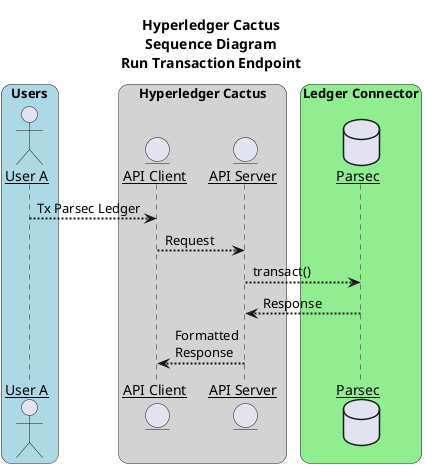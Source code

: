 @startuml Sequence Diagram - Transaction

title Hyperledger Cactus\nSequence Diagram\nRun Transaction Endpoint

skinparam sequenceArrowThickness 2
skinparam roundcorner 20
skinparam maxmessagesize 120
skinparam sequenceParticipant underline

box "Users" #LightBlue
actor "User A" as a
end box

box "Hyperledger Cactus" #LightGray
entity "API Client" as apic
entity "API Server" as apis
end box

box "Ledger Connector" #LightGreen
database "Parsec" as parseccon
end box

a --> apic : Tx Parsec Ledger
apic --> apis: Request
apis --> parseccon: transact()
parseccon --> apis: Response
apis --> apic: Formatted Response

@enduml
